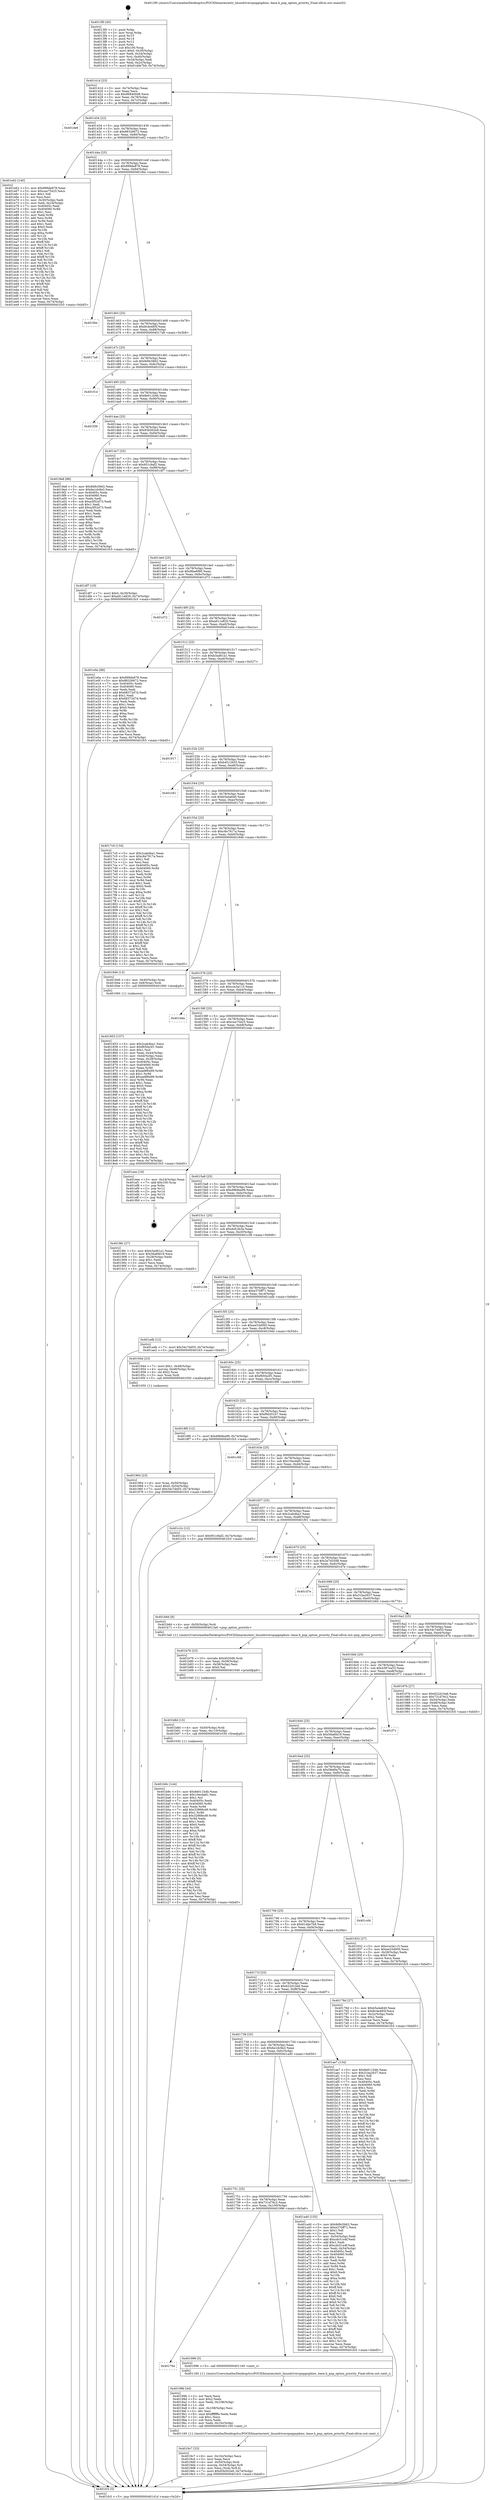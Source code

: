 digraph "0x4013f0" {
  label = "0x4013f0 (/mnt/c/Users/mathe/Desktop/tcc/POCII/binaries/extr_linuxdriverspnppnpbios..base.h_pnp_option_priority_Final-ollvm.out::main(0))"
  labelloc = "t"
  node[shape=record]

  Entry [label="",width=0.3,height=0.3,shape=circle,fillcolor=black,style=filled]
  "0x40141d" [label="{
     0x40141d [23]\l
     | [instrs]\l
     &nbsp;&nbsp;0x40141d \<+3\>: mov -0x74(%rbp),%eax\l
     &nbsp;&nbsp;0x401420 \<+2\>: mov %eax,%ecx\l
     &nbsp;&nbsp;0x401422 \<+6\>: sub $0x868400d9,%ecx\l
     &nbsp;&nbsp;0x401428 \<+3\>: mov %eax,-0x78(%rbp)\l
     &nbsp;&nbsp;0x40142b \<+3\>: mov %ecx,-0x7c(%rbp)\l
     &nbsp;&nbsp;0x40142e \<+6\>: je 0000000000401de6 \<main+0x9f6\>\l
  }"]
  "0x401de6" [label="{
     0x401de6\l
  }", style=dashed]
  "0x401434" [label="{
     0x401434 [22]\l
     | [instrs]\l
     &nbsp;&nbsp;0x401434 \<+5\>: jmp 0000000000401439 \<main+0x49\>\l
     &nbsp;&nbsp;0x401439 \<+3\>: mov -0x78(%rbp),%eax\l
     &nbsp;&nbsp;0x40143c \<+5\>: sub $0x88326672,%eax\l
     &nbsp;&nbsp;0x401441 \<+3\>: mov %eax,-0x80(%rbp)\l
     &nbsp;&nbsp;0x401444 \<+6\>: je 0000000000401e62 \<main+0xa72\>\l
  }"]
  Exit [label="",width=0.3,height=0.3,shape=circle,fillcolor=black,style=filled,peripheries=2]
  "0x401e62" [label="{
     0x401e62 [140]\l
     | [instrs]\l
     &nbsp;&nbsp;0x401e62 \<+5\>: mov $0x899de878,%eax\l
     &nbsp;&nbsp;0x401e67 \<+5\>: mov $0xcea75425,%ecx\l
     &nbsp;&nbsp;0x401e6c \<+2\>: mov $0x1,%dl\l
     &nbsp;&nbsp;0x401e6e \<+2\>: xor %esi,%esi\l
     &nbsp;&nbsp;0x401e70 \<+3\>: mov -0x30(%rbp),%edi\l
     &nbsp;&nbsp;0x401e73 \<+3\>: mov %edi,-0x24(%rbp)\l
     &nbsp;&nbsp;0x401e76 \<+7\>: mov 0x40405c,%edi\l
     &nbsp;&nbsp;0x401e7d \<+8\>: mov 0x404060,%r8d\l
     &nbsp;&nbsp;0x401e85 \<+3\>: sub $0x1,%esi\l
     &nbsp;&nbsp;0x401e88 \<+3\>: mov %edi,%r9d\l
     &nbsp;&nbsp;0x401e8b \<+3\>: add %esi,%r9d\l
     &nbsp;&nbsp;0x401e8e \<+4\>: imul %r9d,%edi\l
     &nbsp;&nbsp;0x401e92 \<+3\>: and $0x1,%edi\l
     &nbsp;&nbsp;0x401e95 \<+3\>: cmp $0x0,%edi\l
     &nbsp;&nbsp;0x401e98 \<+4\>: sete %r10b\l
     &nbsp;&nbsp;0x401e9c \<+4\>: cmp $0xa,%r8d\l
     &nbsp;&nbsp;0x401ea0 \<+4\>: setl %r11b\l
     &nbsp;&nbsp;0x401ea4 \<+3\>: mov %r10b,%bl\l
     &nbsp;&nbsp;0x401ea7 \<+3\>: xor $0xff,%bl\l
     &nbsp;&nbsp;0x401eaa \<+3\>: mov %r11b,%r14b\l
     &nbsp;&nbsp;0x401ead \<+4\>: xor $0xff,%r14b\l
     &nbsp;&nbsp;0x401eb1 \<+3\>: xor $0x1,%dl\l
     &nbsp;&nbsp;0x401eb4 \<+3\>: mov %bl,%r15b\l
     &nbsp;&nbsp;0x401eb7 \<+4\>: and $0xff,%r15b\l
     &nbsp;&nbsp;0x401ebb \<+3\>: and %dl,%r10b\l
     &nbsp;&nbsp;0x401ebe \<+3\>: mov %r14b,%r12b\l
     &nbsp;&nbsp;0x401ec1 \<+4\>: and $0xff,%r12b\l
     &nbsp;&nbsp;0x401ec5 \<+3\>: and %dl,%r11b\l
     &nbsp;&nbsp;0x401ec8 \<+3\>: or %r10b,%r15b\l
     &nbsp;&nbsp;0x401ecb \<+3\>: or %r11b,%r12b\l
     &nbsp;&nbsp;0x401ece \<+3\>: xor %r12b,%r15b\l
     &nbsp;&nbsp;0x401ed1 \<+3\>: or %r14b,%bl\l
     &nbsp;&nbsp;0x401ed4 \<+3\>: xor $0xff,%bl\l
     &nbsp;&nbsp;0x401ed7 \<+3\>: or $0x1,%dl\l
     &nbsp;&nbsp;0x401eda \<+2\>: and %dl,%bl\l
     &nbsp;&nbsp;0x401edc \<+3\>: or %bl,%r15b\l
     &nbsp;&nbsp;0x401edf \<+4\>: test $0x1,%r15b\l
     &nbsp;&nbsp;0x401ee3 \<+3\>: cmovne %ecx,%eax\l
     &nbsp;&nbsp;0x401ee6 \<+3\>: mov %eax,-0x74(%rbp)\l
     &nbsp;&nbsp;0x401ee9 \<+5\>: jmp 0000000000401fc5 \<main+0xbd5\>\l
  }"]
  "0x40144a" [label="{
     0x40144a [25]\l
     | [instrs]\l
     &nbsp;&nbsp;0x40144a \<+5\>: jmp 000000000040144f \<main+0x5f\>\l
     &nbsp;&nbsp;0x40144f \<+3\>: mov -0x78(%rbp),%eax\l
     &nbsp;&nbsp;0x401452 \<+5\>: sub $0x899de878,%eax\l
     &nbsp;&nbsp;0x401457 \<+6\>: mov %eax,-0x84(%rbp)\l
     &nbsp;&nbsp;0x40145d \<+6\>: je 0000000000401fbe \<main+0xbce\>\l
  }"]
  "0x401b9c" [label="{
     0x401b9c [144]\l
     | [instrs]\l
     &nbsp;&nbsp;0x401b9c \<+5\>: mov $0x8e011b4b,%eax\l
     &nbsp;&nbsp;0x401ba1 \<+5\>: mov $0x10ecda81,%esi\l
     &nbsp;&nbsp;0x401ba6 \<+2\>: mov $0x1,%cl\l
     &nbsp;&nbsp;0x401ba8 \<+7\>: mov 0x40405c,%edx\l
     &nbsp;&nbsp;0x401baf \<+8\>: mov 0x404060,%r8d\l
     &nbsp;&nbsp;0x401bb7 \<+3\>: mov %edx,%r9d\l
     &nbsp;&nbsp;0x401bba \<+7\>: add $0x32868cd9,%r9d\l
     &nbsp;&nbsp;0x401bc1 \<+4\>: sub $0x1,%r9d\l
     &nbsp;&nbsp;0x401bc5 \<+7\>: sub $0x32868cd9,%r9d\l
     &nbsp;&nbsp;0x401bcc \<+4\>: imul %r9d,%edx\l
     &nbsp;&nbsp;0x401bd0 \<+3\>: and $0x1,%edx\l
     &nbsp;&nbsp;0x401bd3 \<+3\>: cmp $0x0,%edx\l
     &nbsp;&nbsp;0x401bd6 \<+4\>: sete %r10b\l
     &nbsp;&nbsp;0x401bda \<+4\>: cmp $0xa,%r8d\l
     &nbsp;&nbsp;0x401bde \<+4\>: setl %r11b\l
     &nbsp;&nbsp;0x401be2 \<+3\>: mov %r10b,%bl\l
     &nbsp;&nbsp;0x401be5 \<+3\>: xor $0xff,%bl\l
     &nbsp;&nbsp;0x401be8 \<+3\>: mov %r11b,%r14b\l
     &nbsp;&nbsp;0x401beb \<+4\>: xor $0xff,%r14b\l
     &nbsp;&nbsp;0x401bef \<+3\>: xor $0x1,%cl\l
     &nbsp;&nbsp;0x401bf2 \<+3\>: mov %bl,%r15b\l
     &nbsp;&nbsp;0x401bf5 \<+4\>: and $0xff,%r15b\l
     &nbsp;&nbsp;0x401bf9 \<+3\>: and %cl,%r10b\l
     &nbsp;&nbsp;0x401bfc \<+3\>: mov %r14b,%r12b\l
     &nbsp;&nbsp;0x401bff \<+4\>: and $0xff,%r12b\l
     &nbsp;&nbsp;0x401c03 \<+3\>: and %cl,%r11b\l
     &nbsp;&nbsp;0x401c06 \<+3\>: or %r10b,%r15b\l
     &nbsp;&nbsp;0x401c09 \<+3\>: or %r11b,%r12b\l
     &nbsp;&nbsp;0x401c0c \<+3\>: xor %r12b,%r15b\l
     &nbsp;&nbsp;0x401c0f \<+3\>: or %r14b,%bl\l
     &nbsp;&nbsp;0x401c12 \<+3\>: xor $0xff,%bl\l
     &nbsp;&nbsp;0x401c15 \<+3\>: or $0x1,%cl\l
     &nbsp;&nbsp;0x401c18 \<+2\>: and %cl,%bl\l
     &nbsp;&nbsp;0x401c1a \<+3\>: or %bl,%r15b\l
     &nbsp;&nbsp;0x401c1d \<+4\>: test $0x1,%r15b\l
     &nbsp;&nbsp;0x401c21 \<+3\>: cmovne %esi,%eax\l
     &nbsp;&nbsp;0x401c24 \<+3\>: mov %eax,-0x74(%rbp)\l
     &nbsp;&nbsp;0x401c27 \<+5\>: jmp 0000000000401fc5 \<main+0xbd5\>\l
  }"]
  "0x401fbe" [label="{
     0x401fbe\l
  }", style=dashed]
  "0x401463" [label="{
     0x401463 [25]\l
     | [instrs]\l
     &nbsp;&nbsp;0x401463 \<+5\>: jmp 0000000000401468 \<main+0x78\>\l
     &nbsp;&nbsp;0x401468 \<+3\>: mov -0x78(%rbp),%eax\l
     &nbsp;&nbsp;0x40146b \<+5\>: sub $0x8c4e485f,%eax\l
     &nbsp;&nbsp;0x401470 \<+6\>: mov %eax,-0x88(%rbp)\l
     &nbsp;&nbsp;0x401476 \<+6\>: je 00000000004017a8 \<main+0x3b8\>\l
  }"]
  "0x401b8d" [label="{
     0x401b8d [15]\l
     | [instrs]\l
     &nbsp;&nbsp;0x401b8d \<+4\>: mov -0x50(%rbp),%rdi\l
     &nbsp;&nbsp;0x401b91 \<+6\>: mov %eax,-0x110(%rbp)\l
     &nbsp;&nbsp;0x401b97 \<+5\>: call 0000000000401030 \<free@plt\>\l
     | [calls]\l
     &nbsp;&nbsp;0x401030 \{1\} (unknown)\l
  }"]
  "0x4017a8" [label="{
     0x4017a8\l
  }", style=dashed]
  "0x40147c" [label="{
     0x40147c [25]\l
     | [instrs]\l
     &nbsp;&nbsp;0x40147c \<+5\>: jmp 0000000000401481 \<main+0x91\>\l
     &nbsp;&nbsp;0x401481 \<+3\>: mov -0x78(%rbp),%eax\l
     &nbsp;&nbsp;0x401484 \<+5\>: sub $0x8d9c5662,%eax\l
     &nbsp;&nbsp;0x401489 \<+6\>: mov %eax,-0x8c(%rbp)\l
     &nbsp;&nbsp;0x40148f \<+6\>: je 0000000000401f1d \<main+0xb2d\>\l
  }"]
  "0x401b76" [label="{
     0x401b76 [23]\l
     | [instrs]\l
     &nbsp;&nbsp;0x401b76 \<+10\>: movabs $0x4020d6,%rdi\l
     &nbsp;&nbsp;0x401b80 \<+3\>: mov %eax,-0x58(%rbp)\l
     &nbsp;&nbsp;0x401b83 \<+3\>: mov -0x58(%rbp),%esi\l
     &nbsp;&nbsp;0x401b86 \<+2\>: mov $0x0,%al\l
     &nbsp;&nbsp;0x401b88 \<+5\>: call 0000000000401040 \<printf@plt\>\l
     | [calls]\l
     &nbsp;&nbsp;0x401040 \{1\} (unknown)\l
  }"]
  "0x401f1d" [label="{
     0x401f1d\l
  }", style=dashed]
  "0x401495" [label="{
     0x401495 [25]\l
     | [instrs]\l
     &nbsp;&nbsp;0x401495 \<+5\>: jmp 000000000040149a \<main+0xaa\>\l
     &nbsp;&nbsp;0x40149a \<+3\>: mov -0x78(%rbp),%eax\l
     &nbsp;&nbsp;0x40149d \<+5\>: sub $0x8e011b4b,%eax\l
     &nbsp;&nbsp;0x4014a2 \<+6\>: mov %eax,-0x90(%rbp)\l
     &nbsp;&nbsp;0x4014a8 \<+6\>: je 0000000000401f36 \<main+0xb46\>\l
  }"]
  "0x4019c7" [label="{
     0x4019c7 [33]\l
     | [instrs]\l
     &nbsp;&nbsp;0x4019c7 \<+6\>: mov -0x10c(%rbp),%ecx\l
     &nbsp;&nbsp;0x4019cd \<+3\>: imul %eax,%ecx\l
     &nbsp;&nbsp;0x4019d0 \<+4\>: mov -0x50(%rbp),%rdi\l
     &nbsp;&nbsp;0x4019d4 \<+4\>: movslq -0x54(%rbp),%r8\l
     &nbsp;&nbsp;0x4019d8 \<+4\>: mov %ecx,(%rdi,%r8,4)\l
     &nbsp;&nbsp;0x4019dc \<+7\>: movl $0x93b502e9,-0x74(%rbp)\l
     &nbsp;&nbsp;0x4019e3 \<+5\>: jmp 0000000000401fc5 \<main+0xbd5\>\l
  }"]
  "0x401f36" [label="{
     0x401f36\l
  }", style=dashed]
  "0x4014ae" [label="{
     0x4014ae [25]\l
     | [instrs]\l
     &nbsp;&nbsp;0x4014ae \<+5\>: jmp 00000000004014b3 \<main+0xc3\>\l
     &nbsp;&nbsp;0x4014b3 \<+3\>: mov -0x78(%rbp),%eax\l
     &nbsp;&nbsp;0x4014b6 \<+5\>: sub $0x93b502e9,%eax\l
     &nbsp;&nbsp;0x4014bb \<+6\>: mov %eax,-0x94(%rbp)\l
     &nbsp;&nbsp;0x4014c1 \<+6\>: je 00000000004019e8 \<main+0x5f8\>\l
  }"]
  "0x40199b" [label="{
     0x40199b [44]\l
     | [instrs]\l
     &nbsp;&nbsp;0x40199b \<+2\>: xor %ecx,%ecx\l
     &nbsp;&nbsp;0x40199d \<+5\>: mov $0x2,%edx\l
     &nbsp;&nbsp;0x4019a2 \<+6\>: mov %edx,-0x108(%rbp)\l
     &nbsp;&nbsp;0x4019a8 \<+1\>: cltd\l
     &nbsp;&nbsp;0x4019a9 \<+6\>: mov -0x108(%rbp),%esi\l
     &nbsp;&nbsp;0x4019af \<+2\>: idiv %esi\l
     &nbsp;&nbsp;0x4019b1 \<+6\>: imul $0xfffffffe,%edx,%edx\l
     &nbsp;&nbsp;0x4019b7 \<+3\>: sub $0x1,%ecx\l
     &nbsp;&nbsp;0x4019ba \<+2\>: sub %ecx,%edx\l
     &nbsp;&nbsp;0x4019bc \<+6\>: mov %edx,-0x10c(%rbp)\l
     &nbsp;&nbsp;0x4019c2 \<+5\>: call 0000000000401160 \<next_i\>\l
     | [calls]\l
     &nbsp;&nbsp;0x401160 \{1\} (/mnt/c/Users/mathe/Desktop/tcc/POCII/binaries/extr_linuxdriverspnppnpbios..base.h_pnp_option_priority_Final-ollvm.out::next_i)\l
  }"]
  "0x4019e8" [label="{
     0x4019e8 [88]\l
     | [instrs]\l
     &nbsp;&nbsp;0x4019e8 \<+5\>: mov $0x8d9c5662,%eax\l
     &nbsp;&nbsp;0x4019ed \<+5\>: mov $0x6a1dc9a3,%ecx\l
     &nbsp;&nbsp;0x4019f2 \<+7\>: mov 0x40405c,%edx\l
     &nbsp;&nbsp;0x4019f9 \<+7\>: mov 0x404060,%esi\l
     &nbsp;&nbsp;0x401a00 \<+2\>: mov %edx,%edi\l
     &nbsp;&nbsp;0x401a02 \<+6\>: sub $0xa3f52d73,%edi\l
     &nbsp;&nbsp;0x401a08 \<+3\>: sub $0x1,%edi\l
     &nbsp;&nbsp;0x401a0b \<+6\>: add $0xa3f52d73,%edi\l
     &nbsp;&nbsp;0x401a11 \<+3\>: imul %edi,%edx\l
     &nbsp;&nbsp;0x401a14 \<+3\>: and $0x1,%edx\l
     &nbsp;&nbsp;0x401a17 \<+3\>: cmp $0x0,%edx\l
     &nbsp;&nbsp;0x401a1a \<+4\>: sete %r8b\l
     &nbsp;&nbsp;0x401a1e \<+3\>: cmp $0xa,%esi\l
     &nbsp;&nbsp;0x401a21 \<+4\>: setl %r9b\l
     &nbsp;&nbsp;0x401a25 \<+3\>: mov %r8b,%r10b\l
     &nbsp;&nbsp;0x401a28 \<+3\>: and %r9b,%r10b\l
     &nbsp;&nbsp;0x401a2b \<+3\>: xor %r9b,%r8b\l
     &nbsp;&nbsp;0x401a2e \<+3\>: or %r8b,%r10b\l
     &nbsp;&nbsp;0x401a31 \<+4\>: test $0x1,%r10b\l
     &nbsp;&nbsp;0x401a35 \<+3\>: cmovne %ecx,%eax\l
     &nbsp;&nbsp;0x401a38 \<+3\>: mov %eax,-0x74(%rbp)\l
     &nbsp;&nbsp;0x401a3b \<+5\>: jmp 0000000000401fc5 \<main+0xbd5\>\l
  }"]
  "0x4014c7" [label="{
     0x4014c7 [25]\l
     | [instrs]\l
     &nbsp;&nbsp;0x4014c7 \<+5\>: jmp 00000000004014cc \<main+0xdc\>\l
     &nbsp;&nbsp;0x4014cc \<+3\>: mov -0x78(%rbp),%eax\l
     &nbsp;&nbsp;0x4014cf \<+5\>: sub $0x951c9af2,%eax\l
     &nbsp;&nbsp;0x4014d4 \<+6\>: mov %eax,-0x98(%rbp)\l
     &nbsp;&nbsp;0x4014da \<+6\>: je 0000000000401df7 \<main+0xa07\>\l
  }"]
  "0x40176a" [label="{
     0x40176a\l
  }", style=dashed]
  "0x401df7" [label="{
     0x401df7 [19]\l
     | [instrs]\l
     &nbsp;&nbsp;0x401df7 \<+7\>: movl $0x0,-0x30(%rbp)\l
     &nbsp;&nbsp;0x401dfe \<+7\>: movl $0xa911e820,-0x74(%rbp)\l
     &nbsp;&nbsp;0x401e05 \<+5\>: jmp 0000000000401fc5 \<main+0xbd5\>\l
  }"]
  "0x4014e0" [label="{
     0x4014e0 [25]\l
     | [instrs]\l
     &nbsp;&nbsp;0x4014e0 \<+5\>: jmp 00000000004014e5 \<main+0xf5\>\l
     &nbsp;&nbsp;0x4014e5 \<+3\>: mov -0x78(%rbp),%eax\l
     &nbsp;&nbsp;0x4014e8 \<+5\>: sub $0x9fae6f90,%eax\l
     &nbsp;&nbsp;0x4014ed \<+6\>: mov %eax,-0x9c(%rbp)\l
     &nbsp;&nbsp;0x4014f3 \<+6\>: je 0000000000401d72 \<main+0x982\>\l
  }"]
  "0x401996" [label="{
     0x401996 [5]\l
     | [instrs]\l
     &nbsp;&nbsp;0x401996 \<+5\>: call 0000000000401160 \<next_i\>\l
     | [calls]\l
     &nbsp;&nbsp;0x401160 \{1\} (/mnt/c/Users/mathe/Desktop/tcc/POCII/binaries/extr_linuxdriverspnppnpbios..base.h_pnp_option_priority_Final-ollvm.out::next_i)\l
  }"]
  "0x401d72" [label="{
     0x401d72\l
  }", style=dashed]
  "0x4014f9" [label="{
     0x4014f9 [25]\l
     | [instrs]\l
     &nbsp;&nbsp;0x4014f9 \<+5\>: jmp 00000000004014fe \<main+0x10e\>\l
     &nbsp;&nbsp;0x4014fe \<+3\>: mov -0x78(%rbp),%eax\l
     &nbsp;&nbsp;0x401501 \<+5\>: sub $0xa911e820,%eax\l
     &nbsp;&nbsp;0x401506 \<+6\>: mov %eax,-0xa0(%rbp)\l
     &nbsp;&nbsp;0x40150c \<+6\>: je 0000000000401e0a \<main+0xa1a\>\l
  }"]
  "0x401751" [label="{
     0x401751 [25]\l
     | [instrs]\l
     &nbsp;&nbsp;0x401751 \<+5\>: jmp 0000000000401756 \<main+0x366\>\l
     &nbsp;&nbsp;0x401756 \<+3\>: mov -0x78(%rbp),%eax\l
     &nbsp;&nbsp;0x401759 \<+5\>: sub $0x731d76c2,%eax\l
     &nbsp;&nbsp;0x40175e \<+6\>: mov %eax,-0x100(%rbp)\l
     &nbsp;&nbsp;0x401764 \<+6\>: je 0000000000401996 \<main+0x5a6\>\l
  }"]
  "0x401e0a" [label="{
     0x401e0a [88]\l
     | [instrs]\l
     &nbsp;&nbsp;0x401e0a \<+5\>: mov $0x899de878,%eax\l
     &nbsp;&nbsp;0x401e0f \<+5\>: mov $0x88326672,%ecx\l
     &nbsp;&nbsp;0x401e14 \<+7\>: mov 0x40405c,%edx\l
     &nbsp;&nbsp;0x401e1b \<+7\>: mov 0x404060,%esi\l
     &nbsp;&nbsp;0x401e22 \<+2\>: mov %edx,%edi\l
     &nbsp;&nbsp;0x401e24 \<+6\>: add $0x68372d7d,%edi\l
     &nbsp;&nbsp;0x401e2a \<+3\>: sub $0x1,%edi\l
     &nbsp;&nbsp;0x401e2d \<+6\>: sub $0x68372d7d,%edi\l
     &nbsp;&nbsp;0x401e33 \<+3\>: imul %edi,%edx\l
     &nbsp;&nbsp;0x401e36 \<+3\>: and $0x1,%edx\l
     &nbsp;&nbsp;0x401e39 \<+3\>: cmp $0x0,%edx\l
     &nbsp;&nbsp;0x401e3c \<+4\>: sete %r8b\l
     &nbsp;&nbsp;0x401e40 \<+3\>: cmp $0xa,%esi\l
     &nbsp;&nbsp;0x401e43 \<+4\>: setl %r9b\l
     &nbsp;&nbsp;0x401e47 \<+3\>: mov %r8b,%r10b\l
     &nbsp;&nbsp;0x401e4a \<+3\>: and %r9b,%r10b\l
     &nbsp;&nbsp;0x401e4d \<+3\>: xor %r9b,%r8b\l
     &nbsp;&nbsp;0x401e50 \<+3\>: or %r8b,%r10b\l
     &nbsp;&nbsp;0x401e53 \<+4\>: test $0x1,%r10b\l
     &nbsp;&nbsp;0x401e57 \<+3\>: cmovne %ecx,%eax\l
     &nbsp;&nbsp;0x401e5a \<+3\>: mov %eax,-0x74(%rbp)\l
     &nbsp;&nbsp;0x401e5d \<+5\>: jmp 0000000000401fc5 \<main+0xbd5\>\l
  }"]
  "0x401512" [label="{
     0x401512 [25]\l
     | [instrs]\l
     &nbsp;&nbsp;0x401512 \<+5\>: jmp 0000000000401517 \<main+0x127\>\l
     &nbsp;&nbsp;0x401517 \<+3\>: mov -0x78(%rbp),%eax\l
     &nbsp;&nbsp;0x40151a \<+5\>: sub $0xb3ad61a1,%eax\l
     &nbsp;&nbsp;0x40151f \<+6\>: mov %eax,-0xa4(%rbp)\l
     &nbsp;&nbsp;0x401525 \<+6\>: je 0000000000401917 \<main+0x527\>\l
  }"]
  "0x401a40" [label="{
     0x401a40 [155]\l
     | [instrs]\l
     &nbsp;&nbsp;0x401a40 \<+5\>: mov $0x8d9c5662,%eax\l
     &nbsp;&nbsp;0x401a45 \<+5\>: mov $0xe370ff71,%ecx\l
     &nbsp;&nbsp;0x401a4a \<+2\>: mov $0x1,%dl\l
     &nbsp;&nbsp;0x401a4c \<+2\>: xor %esi,%esi\l
     &nbsp;&nbsp;0x401a4e \<+3\>: mov -0x54(%rbp),%edi\l
     &nbsp;&nbsp;0x401a51 \<+6\>: add $0xcdc51e4f,%edi\l
     &nbsp;&nbsp;0x401a57 \<+3\>: add $0x1,%edi\l
     &nbsp;&nbsp;0x401a5a \<+6\>: sub $0xcdc51e4f,%edi\l
     &nbsp;&nbsp;0x401a60 \<+3\>: mov %edi,-0x54(%rbp)\l
     &nbsp;&nbsp;0x401a63 \<+7\>: mov 0x40405c,%edi\l
     &nbsp;&nbsp;0x401a6a \<+8\>: mov 0x404060,%r8d\l
     &nbsp;&nbsp;0x401a72 \<+3\>: sub $0x1,%esi\l
     &nbsp;&nbsp;0x401a75 \<+3\>: mov %edi,%r9d\l
     &nbsp;&nbsp;0x401a78 \<+3\>: add %esi,%r9d\l
     &nbsp;&nbsp;0x401a7b \<+4\>: imul %r9d,%edi\l
     &nbsp;&nbsp;0x401a7f \<+3\>: and $0x1,%edi\l
     &nbsp;&nbsp;0x401a82 \<+3\>: cmp $0x0,%edi\l
     &nbsp;&nbsp;0x401a85 \<+4\>: sete %r10b\l
     &nbsp;&nbsp;0x401a89 \<+4\>: cmp $0xa,%r8d\l
     &nbsp;&nbsp;0x401a8d \<+4\>: setl %r11b\l
     &nbsp;&nbsp;0x401a91 \<+3\>: mov %r10b,%bl\l
     &nbsp;&nbsp;0x401a94 \<+3\>: xor $0xff,%bl\l
     &nbsp;&nbsp;0x401a97 \<+3\>: mov %r11b,%r14b\l
     &nbsp;&nbsp;0x401a9a \<+4\>: xor $0xff,%r14b\l
     &nbsp;&nbsp;0x401a9e \<+3\>: xor $0x0,%dl\l
     &nbsp;&nbsp;0x401aa1 \<+3\>: mov %bl,%r15b\l
     &nbsp;&nbsp;0x401aa4 \<+4\>: and $0x0,%r15b\l
     &nbsp;&nbsp;0x401aa8 \<+3\>: and %dl,%r10b\l
     &nbsp;&nbsp;0x401aab \<+3\>: mov %r14b,%r12b\l
     &nbsp;&nbsp;0x401aae \<+4\>: and $0x0,%r12b\l
     &nbsp;&nbsp;0x401ab2 \<+3\>: and %dl,%r11b\l
     &nbsp;&nbsp;0x401ab5 \<+3\>: or %r10b,%r15b\l
     &nbsp;&nbsp;0x401ab8 \<+3\>: or %r11b,%r12b\l
     &nbsp;&nbsp;0x401abb \<+3\>: xor %r12b,%r15b\l
     &nbsp;&nbsp;0x401abe \<+3\>: or %r14b,%bl\l
     &nbsp;&nbsp;0x401ac1 \<+3\>: xor $0xff,%bl\l
     &nbsp;&nbsp;0x401ac4 \<+3\>: or $0x0,%dl\l
     &nbsp;&nbsp;0x401ac7 \<+2\>: and %dl,%bl\l
     &nbsp;&nbsp;0x401ac9 \<+3\>: or %bl,%r15b\l
     &nbsp;&nbsp;0x401acc \<+4\>: test $0x1,%r15b\l
     &nbsp;&nbsp;0x401ad0 \<+3\>: cmovne %ecx,%eax\l
     &nbsp;&nbsp;0x401ad3 \<+3\>: mov %eax,-0x74(%rbp)\l
     &nbsp;&nbsp;0x401ad6 \<+5\>: jmp 0000000000401fc5 \<main+0xbd5\>\l
  }"]
  "0x401917" [label="{
     0x401917\l
  }", style=dashed]
  "0x40152b" [label="{
     0x40152b [25]\l
     | [instrs]\l
     &nbsp;&nbsp;0x40152b \<+5\>: jmp 0000000000401530 \<main+0x140\>\l
     &nbsp;&nbsp;0x401530 \<+3\>: mov -0x78(%rbp),%eax\l
     &nbsp;&nbsp;0x401533 \<+5\>: sub $0xb4512633,%eax\l
     &nbsp;&nbsp;0x401538 \<+6\>: mov %eax,-0xa8(%rbp)\l
     &nbsp;&nbsp;0x40153e \<+6\>: je 0000000000401c81 \<main+0x891\>\l
  }"]
  "0x401738" [label="{
     0x401738 [25]\l
     | [instrs]\l
     &nbsp;&nbsp;0x401738 \<+5\>: jmp 000000000040173d \<main+0x34d\>\l
     &nbsp;&nbsp;0x40173d \<+3\>: mov -0x78(%rbp),%eax\l
     &nbsp;&nbsp;0x401740 \<+5\>: sub $0x6a1dc9a3,%eax\l
     &nbsp;&nbsp;0x401745 \<+6\>: mov %eax,-0xfc(%rbp)\l
     &nbsp;&nbsp;0x40174b \<+6\>: je 0000000000401a40 \<main+0x650\>\l
  }"]
  "0x401c81" [label="{
     0x401c81\l
  }", style=dashed]
  "0x401544" [label="{
     0x401544 [25]\l
     | [instrs]\l
     &nbsp;&nbsp;0x401544 \<+5\>: jmp 0000000000401549 \<main+0x159\>\l
     &nbsp;&nbsp;0x401549 \<+3\>: mov -0x78(%rbp),%eax\l
     &nbsp;&nbsp;0x40154c \<+5\>: sub $0xb5a4a640,%eax\l
     &nbsp;&nbsp;0x401551 \<+6\>: mov %eax,-0xac(%rbp)\l
     &nbsp;&nbsp;0x401557 \<+6\>: je 00000000004017c0 \<main+0x3d0\>\l
  }"]
  "0x401ae7" [label="{
     0x401ae7 [134]\l
     | [instrs]\l
     &nbsp;&nbsp;0x401ae7 \<+5\>: mov $0x8e011b4b,%eax\l
     &nbsp;&nbsp;0x401aec \<+5\>: mov $0x31ba2637,%ecx\l
     &nbsp;&nbsp;0x401af1 \<+2\>: mov $0x1,%dl\l
     &nbsp;&nbsp;0x401af3 \<+2\>: xor %esi,%esi\l
     &nbsp;&nbsp;0x401af5 \<+7\>: mov 0x40405c,%edi\l
     &nbsp;&nbsp;0x401afc \<+8\>: mov 0x404060,%r8d\l
     &nbsp;&nbsp;0x401b04 \<+3\>: sub $0x1,%esi\l
     &nbsp;&nbsp;0x401b07 \<+3\>: mov %edi,%r9d\l
     &nbsp;&nbsp;0x401b0a \<+3\>: add %esi,%r9d\l
     &nbsp;&nbsp;0x401b0d \<+4\>: imul %r9d,%edi\l
     &nbsp;&nbsp;0x401b11 \<+3\>: and $0x1,%edi\l
     &nbsp;&nbsp;0x401b14 \<+3\>: cmp $0x0,%edi\l
     &nbsp;&nbsp;0x401b17 \<+4\>: sete %r10b\l
     &nbsp;&nbsp;0x401b1b \<+4\>: cmp $0xa,%r8d\l
     &nbsp;&nbsp;0x401b1f \<+4\>: setl %r11b\l
     &nbsp;&nbsp;0x401b23 \<+3\>: mov %r10b,%bl\l
     &nbsp;&nbsp;0x401b26 \<+3\>: xor $0xff,%bl\l
     &nbsp;&nbsp;0x401b29 \<+3\>: mov %r11b,%r14b\l
     &nbsp;&nbsp;0x401b2c \<+4\>: xor $0xff,%r14b\l
     &nbsp;&nbsp;0x401b30 \<+3\>: xor $0x0,%dl\l
     &nbsp;&nbsp;0x401b33 \<+3\>: mov %bl,%r15b\l
     &nbsp;&nbsp;0x401b36 \<+4\>: and $0x0,%r15b\l
     &nbsp;&nbsp;0x401b3a \<+3\>: and %dl,%r10b\l
     &nbsp;&nbsp;0x401b3d \<+3\>: mov %r14b,%r12b\l
     &nbsp;&nbsp;0x401b40 \<+4\>: and $0x0,%r12b\l
     &nbsp;&nbsp;0x401b44 \<+3\>: and %dl,%r11b\l
     &nbsp;&nbsp;0x401b47 \<+3\>: or %r10b,%r15b\l
     &nbsp;&nbsp;0x401b4a \<+3\>: or %r11b,%r12b\l
     &nbsp;&nbsp;0x401b4d \<+3\>: xor %r12b,%r15b\l
     &nbsp;&nbsp;0x401b50 \<+3\>: or %r14b,%bl\l
     &nbsp;&nbsp;0x401b53 \<+3\>: xor $0xff,%bl\l
     &nbsp;&nbsp;0x401b56 \<+3\>: or $0x0,%dl\l
     &nbsp;&nbsp;0x401b59 \<+2\>: and %dl,%bl\l
     &nbsp;&nbsp;0x401b5b \<+3\>: or %bl,%r15b\l
     &nbsp;&nbsp;0x401b5e \<+4\>: test $0x1,%r15b\l
     &nbsp;&nbsp;0x401b62 \<+3\>: cmovne %ecx,%eax\l
     &nbsp;&nbsp;0x401b65 \<+3\>: mov %eax,-0x74(%rbp)\l
     &nbsp;&nbsp;0x401b68 \<+5\>: jmp 0000000000401fc5 \<main+0xbd5\>\l
  }"]
  "0x4017c0" [label="{
     0x4017c0 [134]\l
     | [instrs]\l
     &nbsp;&nbsp;0x4017c0 \<+5\>: mov $0x2cab4ba1,%eax\l
     &nbsp;&nbsp;0x4017c5 \<+5\>: mov $0xc8a7917a,%ecx\l
     &nbsp;&nbsp;0x4017ca \<+2\>: mov $0x1,%dl\l
     &nbsp;&nbsp;0x4017cc \<+2\>: xor %esi,%esi\l
     &nbsp;&nbsp;0x4017ce \<+7\>: mov 0x40405c,%edi\l
     &nbsp;&nbsp;0x4017d5 \<+8\>: mov 0x404060,%r8d\l
     &nbsp;&nbsp;0x4017dd \<+3\>: sub $0x1,%esi\l
     &nbsp;&nbsp;0x4017e0 \<+3\>: mov %edi,%r9d\l
     &nbsp;&nbsp;0x4017e3 \<+3\>: add %esi,%r9d\l
     &nbsp;&nbsp;0x4017e6 \<+4\>: imul %r9d,%edi\l
     &nbsp;&nbsp;0x4017ea \<+3\>: and $0x1,%edi\l
     &nbsp;&nbsp;0x4017ed \<+3\>: cmp $0x0,%edi\l
     &nbsp;&nbsp;0x4017f0 \<+4\>: sete %r10b\l
     &nbsp;&nbsp;0x4017f4 \<+4\>: cmp $0xa,%r8d\l
     &nbsp;&nbsp;0x4017f8 \<+4\>: setl %r11b\l
     &nbsp;&nbsp;0x4017fc \<+3\>: mov %r10b,%bl\l
     &nbsp;&nbsp;0x4017ff \<+3\>: xor $0xff,%bl\l
     &nbsp;&nbsp;0x401802 \<+3\>: mov %r11b,%r14b\l
     &nbsp;&nbsp;0x401805 \<+4\>: xor $0xff,%r14b\l
     &nbsp;&nbsp;0x401809 \<+3\>: xor $0x1,%dl\l
     &nbsp;&nbsp;0x40180c \<+3\>: mov %bl,%r15b\l
     &nbsp;&nbsp;0x40180f \<+4\>: and $0xff,%r15b\l
     &nbsp;&nbsp;0x401813 \<+3\>: and %dl,%r10b\l
     &nbsp;&nbsp;0x401816 \<+3\>: mov %r14b,%r12b\l
     &nbsp;&nbsp;0x401819 \<+4\>: and $0xff,%r12b\l
     &nbsp;&nbsp;0x40181d \<+3\>: and %dl,%r11b\l
     &nbsp;&nbsp;0x401820 \<+3\>: or %r10b,%r15b\l
     &nbsp;&nbsp;0x401823 \<+3\>: or %r11b,%r12b\l
     &nbsp;&nbsp;0x401826 \<+3\>: xor %r12b,%r15b\l
     &nbsp;&nbsp;0x401829 \<+3\>: or %r14b,%bl\l
     &nbsp;&nbsp;0x40182c \<+3\>: xor $0xff,%bl\l
     &nbsp;&nbsp;0x40182f \<+3\>: or $0x1,%dl\l
     &nbsp;&nbsp;0x401832 \<+2\>: and %dl,%bl\l
     &nbsp;&nbsp;0x401834 \<+3\>: or %bl,%r15b\l
     &nbsp;&nbsp;0x401837 \<+4\>: test $0x1,%r15b\l
     &nbsp;&nbsp;0x40183b \<+3\>: cmovne %ecx,%eax\l
     &nbsp;&nbsp;0x40183e \<+3\>: mov %eax,-0x74(%rbp)\l
     &nbsp;&nbsp;0x401841 \<+5\>: jmp 0000000000401fc5 \<main+0xbd5\>\l
  }"]
  "0x40155d" [label="{
     0x40155d [25]\l
     | [instrs]\l
     &nbsp;&nbsp;0x40155d \<+5\>: jmp 0000000000401562 \<main+0x172\>\l
     &nbsp;&nbsp;0x401562 \<+3\>: mov -0x78(%rbp),%eax\l
     &nbsp;&nbsp;0x401565 \<+5\>: sub $0xc8a7917a,%eax\l
     &nbsp;&nbsp;0x40156a \<+6\>: mov %eax,-0xb0(%rbp)\l
     &nbsp;&nbsp;0x401570 \<+6\>: je 0000000000401846 \<main+0x456\>\l
  }"]
  "0x401964" [label="{
     0x401964 [23]\l
     | [instrs]\l
     &nbsp;&nbsp;0x401964 \<+4\>: mov %rax,-0x50(%rbp)\l
     &nbsp;&nbsp;0x401968 \<+7\>: movl $0x0,-0x54(%rbp)\l
     &nbsp;&nbsp;0x40196f \<+7\>: movl $0x34c7dd55,-0x74(%rbp)\l
     &nbsp;&nbsp;0x401976 \<+5\>: jmp 0000000000401fc5 \<main+0xbd5\>\l
  }"]
  "0x401846" [label="{
     0x401846 [13]\l
     | [instrs]\l
     &nbsp;&nbsp;0x401846 \<+4\>: mov -0x40(%rbp),%rax\l
     &nbsp;&nbsp;0x40184a \<+4\>: mov 0x8(%rax),%rdi\l
     &nbsp;&nbsp;0x40184e \<+5\>: call 0000000000401060 \<atoi@plt\>\l
     | [calls]\l
     &nbsp;&nbsp;0x401060 \{1\} (unknown)\l
  }"]
  "0x401576" [label="{
     0x401576 [25]\l
     | [instrs]\l
     &nbsp;&nbsp;0x401576 \<+5\>: jmp 000000000040157b \<main+0x18b\>\l
     &nbsp;&nbsp;0x40157b \<+3\>: mov -0x78(%rbp),%eax\l
     &nbsp;&nbsp;0x40157e \<+5\>: sub $0xcce3a115,%eax\l
     &nbsp;&nbsp;0x401583 \<+6\>: mov %eax,-0xb4(%rbp)\l
     &nbsp;&nbsp;0x401589 \<+6\>: je 0000000000401dda \<main+0x9ea\>\l
  }"]
  "0x401853" [label="{
     0x401853 [157]\l
     | [instrs]\l
     &nbsp;&nbsp;0x401853 \<+5\>: mov $0x2cab4ba1,%ecx\l
     &nbsp;&nbsp;0x401858 \<+5\>: mov $0xf650a3f1,%edx\l
     &nbsp;&nbsp;0x40185d \<+3\>: mov $0x1,%sil\l
     &nbsp;&nbsp;0x401860 \<+3\>: mov %eax,-0x44(%rbp)\l
     &nbsp;&nbsp;0x401863 \<+3\>: mov -0x44(%rbp),%eax\l
     &nbsp;&nbsp;0x401866 \<+3\>: mov %eax,-0x28(%rbp)\l
     &nbsp;&nbsp;0x401869 \<+7\>: mov 0x40405c,%eax\l
     &nbsp;&nbsp;0x401870 \<+8\>: mov 0x404060,%r8d\l
     &nbsp;&nbsp;0x401878 \<+3\>: mov %eax,%r9d\l
     &nbsp;&nbsp;0x40187b \<+7\>: sub $0xae8f8499,%r9d\l
     &nbsp;&nbsp;0x401882 \<+4\>: sub $0x1,%r9d\l
     &nbsp;&nbsp;0x401886 \<+7\>: add $0xae8f8499,%r9d\l
     &nbsp;&nbsp;0x40188d \<+4\>: imul %r9d,%eax\l
     &nbsp;&nbsp;0x401891 \<+3\>: and $0x1,%eax\l
     &nbsp;&nbsp;0x401894 \<+3\>: cmp $0x0,%eax\l
     &nbsp;&nbsp;0x401897 \<+4\>: sete %r10b\l
     &nbsp;&nbsp;0x40189b \<+4\>: cmp $0xa,%r8d\l
     &nbsp;&nbsp;0x40189f \<+4\>: setl %r11b\l
     &nbsp;&nbsp;0x4018a3 \<+3\>: mov %r10b,%bl\l
     &nbsp;&nbsp;0x4018a6 \<+3\>: xor $0xff,%bl\l
     &nbsp;&nbsp;0x4018a9 \<+3\>: mov %r11b,%r14b\l
     &nbsp;&nbsp;0x4018ac \<+4\>: xor $0xff,%r14b\l
     &nbsp;&nbsp;0x4018b0 \<+4\>: xor $0x0,%sil\l
     &nbsp;&nbsp;0x4018b4 \<+3\>: mov %bl,%r15b\l
     &nbsp;&nbsp;0x4018b7 \<+4\>: and $0x0,%r15b\l
     &nbsp;&nbsp;0x4018bb \<+3\>: and %sil,%r10b\l
     &nbsp;&nbsp;0x4018be \<+3\>: mov %r14b,%r12b\l
     &nbsp;&nbsp;0x4018c1 \<+4\>: and $0x0,%r12b\l
     &nbsp;&nbsp;0x4018c5 \<+3\>: and %sil,%r11b\l
     &nbsp;&nbsp;0x4018c8 \<+3\>: or %r10b,%r15b\l
     &nbsp;&nbsp;0x4018cb \<+3\>: or %r11b,%r12b\l
     &nbsp;&nbsp;0x4018ce \<+3\>: xor %r12b,%r15b\l
     &nbsp;&nbsp;0x4018d1 \<+3\>: or %r14b,%bl\l
     &nbsp;&nbsp;0x4018d4 \<+3\>: xor $0xff,%bl\l
     &nbsp;&nbsp;0x4018d7 \<+4\>: or $0x0,%sil\l
     &nbsp;&nbsp;0x4018db \<+3\>: and %sil,%bl\l
     &nbsp;&nbsp;0x4018de \<+3\>: or %bl,%r15b\l
     &nbsp;&nbsp;0x4018e1 \<+4\>: test $0x1,%r15b\l
     &nbsp;&nbsp;0x4018e5 \<+3\>: cmovne %edx,%ecx\l
     &nbsp;&nbsp;0x4018e8 \<+3\>: mov %ecx,-0x74(%rbp)\l
     &nbsp;&nbsp;0x4018eb \<+5\>: jmp 0000000000401fc5 \<main+0xbd5\>\l
  }"]
  "0x401dda" [label="{
     0x401dda\l
  }", style=dashed]
  "0x40158f" [label="{
     0x40158f [25]\l
     | [instrs]\l
     &nbsp;&nbsp;0x40158f \<+5\>: jmp 0000000000401594 \<main+0x1a4\>\l
     &nbsp;&nbsp;0x401594 \<+3\>: mov -0x78(%rbp),%eax\l
     &nbsp;&nbsp;0x401597 \<+5\>: sub $0xcea75425,%eax\l
     &nbsp;&nbsp;0x40159c \<+6\>: mov %eax,-0xb8(%rbp)\l
     &nbsp;&nbsp;0x4015a2 \<+6\>: je 0000000000401eee \<main+0xafe\>\l
  }"]
  "0x4013f0" [label="{
     0x4013f0 [45]\l
     | [instrs]\l
     &nbsp;&nbsp;0x4013f0 \<+1\>: push %rbp\l
     &nbsp;&nbsp;0x4013f1 \<+3\>: mov %rsp,%rbp\l
     &nbsp;&nbsp;0x4013f4 \<+2\>: push %r15\l
     &nbsp;&nbsp;0x4013f6 \<+2\>: push %r14\l
     &nbsp;&nbsp;0x4013f8 \<+2\>: push %r12\l
     &nbsp;&nbsp;0x4013fa \<+1\>: push %rbx\l
     &nbsp;&nbsp;0x4013fb \<+7\>: sub $0x100,%rsp\l
     &nbsp;&nbsp;0x401402 \<+7\>: movl $0x0,-0x30(%rbp)\l
     &nbsp;&nbsp;0x401409 \<+3\>: mov %edi,-0x34(%rbp)\l
     &nbsp;&nbsp;0x40140c \<+4\>: mov %rsi,-0x40(%rbp)\l
     &nbsp;&nbsp;0x401410 \<+3\>: mov -0x34(%rbp),%edi\l
     &nbsp;&nbsp;0x401413 \<+3\>: mov %edi,-0x2c(%rbp)\l
     &nbsp;&nbsp;0x401416 \<+7\>: movl $0x61dde7b9,-0x74(%rbp)\l
  }"]
  "0x401eee" [label="{
     0x401eee [19]\l
     | [instrs]\l
     &nbsp;&nbsp;0x401eee \<+3\>: mov -0x24(%rbp),%eax\l
     &nbsp;&nbsp;0x401ef1 \<+7\>: add $0x100,%rsp\l
     &nbsp;&nbsp;0x401ef8 \<+1\>: pop %rbx\l
     &nbsp;&nbsp;0x401ef9 \<+2\>: pop %r12\l
     &nbsp;&nbsp;0x401efb \<+2\>: pop %r14\l
     &nbsp;&nbsp;0x401efd \<+2\>: pop %r15\l
     &nbsp;&nbsp;0x401eff \<+1\>: pop %rbp\l
     &nbsp;&nbsp;0x401f00 \<+1\>: ret\l
  }"]
  "0x4015a8" [label="{
     0x4015a8 [25]\l
     | [instrs]\l
     &nbsp;&nbsp;0x4015a8 \<+5\>: jmp 00000000004015ad \<main+0x1bd\>\l
     &nbsp;&nbsp;0x4015ad \<+3\>: mov -0x78(%rbp),%eax\l
     &nbsp;&nbsp;0x4015b0 \<+5\>: sub $0xd9b9ea99,%eax\l
     &nbsp;&nbsp;0x4015b5 \<+6\>: mov %eax,-0xbc(%rbp)\l
     &nbsp;&nbsp;0x4015bb \<+6\>: je 00000000004018fc \<main+0x50c\>\l
  }"]
  "0x401fc5" [label="{
     0x401fc5 [5]\l
     | [instrs]\l
     &nbsp;&nbsp;0x401fc5 \<+5\>: jmp 000000000040141d \<main+0x2d\>\l
  }"]
  "0x4018fc" [label="{
     0x4018fc [27]\l
     | [instrs]\l
     &nbsp;&nbsp;0x4018fc \<+5\>: mov $0xb3ad61a1,%eax\l
     &nbsp;&nbsp;0x401901 \<+5\>: mov $0x56a6fd19,%ecx\l
     &nbsp;&nbsp;0x401906 \<+3\>: mov -0x28(%rbp),%edx\l
     &nbsp;&nbsp;0x401909 \<+3\>: cmp $0x1,%edx\l
     &nbsp;&nbsp;0x40190c \<+3\>: cmovl %ecx,%eax\l
     &nbsp;&nbsp;0x40190f \<+3\>: mov %eax,-0x74(%rbp)\l
     &nbsp;&nbsp;0x401912 \<+5\>: jmp 0000000000401fc5 \<main+0xbd5\>\l
  }"]
  "0x4015c1" [label="{
     0x4015c1 [25]\l
     | [instrs]\l
     &nbsp;&nbsp;0x4015c1 \<+5\>: jmp 00000000004015c6 \<main+0x1d6\>\l
     &nbsp;&nbsp;0x4015c6 \<+3\>: mov -0x78(%rbp),%eax\l
     &nbsp;&nbsp;0x4015c9 \<+5\>: sub $0xdcfc2b3a,%eax\l
     &nbsp;&nbsp;0x4015ce \<+6\>: mov %eax,-0xc0(%rbp)\l
     &nbsp;&nbsp;0x4015d4 \<+6\>: je 0000000000401c38 \<main+0x848\>\l
  }"]
  "0x40171f" [label="{
     0x40171f [25]\l
     | [instrs]\l
     &nbsp;&nbsp;0x40171f \<+5\>: jmp 0000000000401724 \<main+0x334\>\l
     &nbsp;&nbsp;0x401724 \<+3\>: mov -0x78(%rbp),%eax\l
     &nbsp;&nbsp;0x401727 \<+5\>: sub $0x622d10a6,%eax\l
     &nbsp;&nbsp;0x40172c \<+6\>: mov %eax,-0xf8(%rbp)\l
     &nbsp;&nbsp;0x401732 \<+6\>: je 0000000000401ae7 \<main+0x6f7\>\l
  }"]
  "0x401c38" [label="{
     0x401c38\l
  }", style=dashed]
  "0x4015da" [label="{
     0x4015da [25]\l
     | [instrs]\l
     &nbsp;&nbsp;0x4015da \<+5\>: jmp 00000000004015df \<main+0x1ef\>\l
     &nbsp;&nbsp;0x4015df \<+3\>: mov -0x78(%rbp),%eax\l
     &nbsp;&nbsp;0x4015e2 \<+5\>: sub $0xe370ff71,%eax\l
     &nbsp;&nbsp;0x4015e7 \<+6\>: mov %eax,-0xc4(%rbp)\l
     &nbsp;&nbsp;0x4015ed \<+6\>: je 0000000000401adb \<main+0x6eb\>\l
  }"]
  "0x40178d" [label="{
     0x40178d [27]\l
     | [instrs]\l
     &nbsp;&nbsp;0x40178d \<+5\>: mov $0xb5a4a640,%eax\l
     &nbsp;&nbsp;0x401792 \<+5\>: mov $0x8c4e485f,%ecx\l
     &nbsp;&nbsp;0x401797 \<+3\>: mov -0x2c(%rbp),%edx\l
     &nbsp;&nbsp;0x40179a \<+3\>: cmp $0x2,%edx\l
     &nbsp;&nbsp;0x40179d \<+3\>: cmovne %ecx,%eax\l
     &nbsp;&nbsp;0x4017a0 \<+3\>: mov %eax,-0x74(%rbp)\l
     &nbsp;&nbsp;0x4017a3 \<+5\>: jmp 0000000000401fc5 \<main+0xbd5\>\l
  }"]
  "0x401adb" [label="{
     0x401adb [12]\l
     | [instrs]\l
     &nbsp;&nbsp;0x401adb \<+7\>: movl $0x34c7dd55,-0x74(%rbp)\l
     &nbsp;&nbsp;0x401ae2 \<+5\>: jmp 0000000000401fc5 \<main+0xbd5\>\l
  }"]
  "0x4015f3" [label="{
     0x4015f3 [25]\l
     | [instrs]\l
     &nbsp;&nbsp;0x4015f3 \<+5\>: jmp 00000000004015f8 \<main+0x208\>\l
     &nbsp;&nbsp;0x4015f8 \<+3\>: mov -0x78(%rbp),%eax\l
     &nbsp;&nbsp;0x4015fb \<+5\>: sub $0xee33d000,%eax\l
     &nbsp;&nbsp;0x401600 \<+6\>: mov %eax,-0xc8(%rbp)\l
     &nbsp;&nbsp;0x401606 \<+6\>: je 000000000040194d \<main+0x55d\>\l
  }"]
  "0x401706" [label="{
     0x401706 [25]\l
     | [instrs]\l
     &nbsp;&nbsp;0x401706 \<+5\>: jmp 000000000040170b \<main+0x31b\>\l
     &nbsp;&nbsp;0x40170b \<+3\>: mov -0x78(%rbp),%eax\l
     &nbsp;&nbsp;0x40170e \<+5\>: sub $0x61dde7b9,%eax\l
     &nbsp;&nbsp;0x401713 \<+6\>: mov %eax,-0xf4(%rbp)\l
     &nbsp;&nbsp;0x401719 \<+6\>: je 000000000040178d \<main+0x39d\>\l
  }"]
  "0x40194d" [label="{
     0x40194d [23]\l
     | [instrs]\l
     &nbsp;&nbsp;0x40194d \<+7\>: movl $0x1,-0x48(%rbp)\l
     &nbsp;&nbsp;0x401954 \<+4\>: movslq -0x48(%rbp),%rax\l
     &nbsp;&nbsp;0x401958 \<+4\>: shl $0x2,%rax\l
     &nbsp;&nbsp;0x40195c \<+3\>: mov %rax,%rdi\l
     &nbsp;&nbsp;0x40195f \<+5\>: call 0000000000401050 \<malloc@plt\>\l
     | [calls]\l
     &nbsp;&nbsp;0x401050 \{1\} (unknown)\l
  }"]
  "0x40160c" [label="{
     0x40160c [25]\l
     | [instrs]\l
     &nbsp;&nbsp;0x40160c \<+5\>: jmp 0000000000401611 \<main+0x221\>\l
     &nbsp;&nbsp;0x401611 \<+3\>: mov -0x78(%rbp),%eax\l
     &nbsp;&nbsp;0x401614 \<+5\>: sub $0xf650a3f1,%eax\l
     &nbsp;&nbsp;0x401619 \<+6\>: mov %eax,-0xcc(%rbp)\l
     &nbsp;&nbsp;0x40161f \<+6\>: je 00000000004018f0 \<main+0x500\>\l
  }"]
  "0x401cd4" [label="{
     0x401cd4\l
  }", style=dashed]
  "0x4018f0" [label="{
     0x4018f0 [12]\l
     | [instrs]\l
     &nbsp;&nbsp;0x4018f0 \<+7\>: movl $0xd9b9ea99,-0x74(%rbp)\l
     &nbsp;&nbsp;0x4018f7 \<+5\>: jmp 0000000000401fc5 \<main+0xbd5\>\l
  }"]
  "0x401625" [label="{
     0x401625 [25]\l
     | [instrs]\l
     &nbsp;&nbsp;0x401625 \<+5\>: jmp 000000000040162a \<main+0x23a\>\l
     &nbsp;&nbsp;0x40162a \<+3\>: mov -0x78(%rbp),%eax\l
     &nbsp;&nbsp;0x40162d \<+5\>: sub $0xf9d201b7,%eax\l
     &nbsp;&nbsp;0x401632 \<+6\>: mov %eax,-0xd0(%rbp)\l
     &nbsp;&nbsp;0x401638 \<+6\>: je 0000000000401c66 \<main+0x876\>\l
  }"]
  "0x4016ed" [label="{
     0x4016ed [25]\l
     | [instrs]\l
     &nbsp;&nbsp;0x4016ed \<+5\>: jmp 00000000004016f2 \<main+0x302\>\l
     &nbsp;&nbsp;0x4016f2 \<+3\>: mov -0x78(%rbp),%eax\l
     &nbsp;&nbsp;0x4016f5 \<+5\>: sub $0x58ef0a7b,%eax\l
     &nbsp;&nbsp;0x4016fa \<+6\>: mov %eax,-0xf0(%rbp)\l
     &nbsp;&nbsp;0x401700 \<+6\>: je 0000000000401cd4 \<main+0x8e4\>\l
  }"]
  "0x401c66" [label="{
     0x401c66\l
  }", style=dashed]
  "0x40163e" [label="{
     0x40163e [25]\l
     | [instrs]\l
     &nbsp;&nbsp;0x40163e \<+5\>: jmp 0000000000401643 \<main+0x253\>\l
     &nbsp;&nbsp;0x401643 \<+3\>: mov -0x78(%rbp),%eax\l
     &nbsp;&nbsp;0x401646 \<+5\>: sub $0x10ecda81,%eax\l
     &nbsp;&nbsp;0x40164b \<+6\>: mov %eax,-0xd4(%rbp)\l
     &nbsp;&nbsp;0x401651 \<+6\>: je 0000000000401c2c \<main+0x83c\>\l
  }"]
  "0x401932" [label="{
     0x401932 [27]\l
     | [instrs]\l
     &nbsp;&nbsp;0x401932 \<+5\>: mov $0xcce3a115,%eax\l
     &nbsp;&nbsp;0x401937 \<+5\>: mov $0xee33d000,%ecx\l
     &nbsp;&nbsp;0x40193c \<+3\>: mov -0x28(%rbp),%edx\l
     &nbsp;&nbsp;0x40193f \<+3\>: cmp $0x0,%edx\l
     &nbsp;&nbsp;0x401942 \<+3\>: cmove %ecx,%eax\l
     &nbsp;&nbsp;0x401945 \<+3\>: mov %eax,-0x74(%rbp)\l
     &nbsp;&nbsp;0x401948 \<+5\>: jmp 0000000000401fc5 \<main+0xbd5\>\l
  }"]
  "0x401c2c" [label="{
     0x401c2c [12]\l
     | [instrs]\l
     &nbsp;&nbsp;0x401c2c \<+7\>: movl $0x951c9af2,-0x74(%rbp)\l
     &nbsp;&nbsp;0x401c33 \<+5\>: jmp 0000000000401fc5 \<main+0xbd5\>\l
  }"]
  "0x401657" [label="{
     0x401657 [25]\l
     | [instrs]\l
     &nbsp;&nbsp;0x401657 \<+5\>: jmp 000000000040165c \<main+0x26c\>\l
     &nbsp;&nbsp;0x40165c \<+3\>: mov -0x78(%rbp),%eax\l
     &nbsp;&nbsp;0x40165f \<+5\>: sub $0x2cab4ba1,%eax\l
     &nbsp;&nbsp;0x401664 \<+6\>: mov %eax,-0xd8(%rbp)\l
     &nbsp;&nbsp;0x40166a \<+6\>: je 0000000000401f01 \<main+0xb11\>\l
  }"]
  "0x4016d4" [label="{
     0x4016d4 [25]\l
     | [instrs]\l
     &nbsp;&nbsp;0x4016d4 \<+5\>: jmp 00000000004016d9 \<main+0x2e9\>\l
     &nbsp;&nbsp;0x4016d9 \<+3\>: mov -0x78(%rbp),%eax\l
     &nbsp;&nbsp;0x4016dc \<+5\>: sub $0x56a6fd19,%eax\l
     &nbsp;&nbsp;0x4016e1 \<+6\>: mov %eax,-0xec(%rbp)\l
     &nbsp;&nbsp;0x4016e7 \<+6\>: je 0000000000401932 \<main+0x542\>\l
  }"]
  "0x401f01" [label="{
     0x401f01\l
  }", style=dashed]
  "0x401670" [label="{
     0x401670 [25]\l
     | [instrs]\l
     &nbsp;&nbsp;0x401670 \<+5\>: jmp 0000000000401675 \<main+0x285\>\l
     &nbsp;&nbsp;0x401675 \<+3\>: mov -0x78(%rbp),%eax\l
     &nbsp;&nbsp;0x401678 \<+5\>: sub $0x2e7d33d8,%eax\l
     &nbsp;&nbsp;0x40167d \<+6\>: mov %eax,-0xdc(%rbp)\l
     &nbsp;&nbsp;0x401683 \<+6\>: je 0000000000401d7e \<main+0x98e\>\l
  }"]
  "0x401f71" [label="{
     0x401f71\l
  }", style=dashed]
  "0x401d7e" [label="{
     0x401d7e\l
  }", style=dashed]
  "0x401689" [label="{
     0x401689 [25]\l
     | [instrs]\l
     &nbsp;&nbsp;0x401689 \<+5\>: jmp 000000000040168e \<main+0x29e\>\l
     &nbsp;&nbsp;0x40168e \<+3\>: mov -0x78(%rbp),%eax\l
     &nbsp;&nbsp;0x401691 \<+5\>: sub $0x31ba2637,%eax\l
     &nbsp;&nbsp;0x401696 \<+6\>: mov %eax,-0xe0(%rbp)\l
     &nbsp;&nbsp;0x40169c \<+6\>: je 0000000000401b6d \<main+0x77d\>\l
  }"]
  "0x4016bb" [label="{
     0x4016bb [25]\l
     | [instrs]\l
     &nbsp;&nbsp;0x4016bb \<+5\>: jmp 00000000004016c0 \<main+0x2d0\>\l
     &nbsp;&nbsp;0x4016c0 \<+3\>: mov -0x78(%rbp),%eax\l
     &nbsp;&nbsp;0x4016c3 \<+5\>: sub $0x4387ea53,%eax\l
     &nbsp;&nbsp;0x4016c8 \<+6\>: mov %eax,-0xe8(%rbp)\l
     &nbsp;&nbsp;0x4016ce \<+6\>: je 0000000000401f71 \<main+0xb81\>\l
  }"]
  "0x401b6d" [label="{
     0x401b6d [9]\l
     | [instrs]\l
     &nbsp;&nbsp;0x401b6d \<+4\>: mov -0x50(%rbp),%rdi\l
     &nbsp;&nbsp;0x401b71 \<+5\>: call 00000000004013a0 \<pnp_option_priority\>\l
     | [calls]\l
     &nbsp;&nbsp;0x4013a0 \{1\} (/mnt/c/Users/mathe/Desktop/tcc/POCII/binaries/extr_linuxdriverspnppnpbios..base.h_pnp_option_priority_Final-ollvm.out::pnp_option_priority)\l
  }"]
  "0x4016a2" [label="{
     0x4016a2 [25]\l
     | [instrs]\l
     &nbsp;&nbsp;0x4016a2 \<+5\>: jmp 00000000004016a7 \<main+0x2b7\>\l
     &nbsp;&nbsp;0x4016a7 \<+3\>: mov -0x78(%rbp),%eax\l
     &nbsp;&nbsp;0x4016aa \<+5\>: sub $0x34c7dd55,%eax\l
     &nbsp;&nbsp;0x4016af \<+6\>: mov %eax,-0xe4(%rbp)\l
     &nbsp;&nbsp;0x4016b5 \<+6\>: je 000000000040197b \<main+0x58b\>\l
  }"]
  "0x40197b" [label="{
     0x40197b [27]\l
     | [instrs]\l
     &nbsp;&nbsp;0x40197b \<+5\>: mov $0x622d10a6,%eax\l
     &nbsp;&nbsp;0x401980 \<+5\>: mov $0x731d76c2,%ecx\l
     &nbsp;&nbsp;0x401985 \<+3\>: mov -0x54(%rbp),%edx\l
     &nbsp;&nbsp;0x401988 \<+3\>: cmp -0x48(%rbp),%edx\l
     &nbsp;&nbsp;0x40198b \<+3\>: cmovl %ecx,%eax\l
     &nbsp;&nbsp;0x40198e \<+3\>: mov %eax,-0x74(%rbp)\l
     &nbsp;&nbsp;0x401991 \<+5\>: jmp 0000000000401fc5 \<main+0xbd5\>\l
  }"]
  Entry -> "0x4013f0" [label=" 1"]
  "0x40141d" -> "0x401de6" [label=" 0"]
  "0x40141d" -> "0x401434" [label=" 20"]
  "0x401eee" -> Exit [label=" 1"]
  "0x401434" -> "0x401e62" [label=" 1"]
  "0x401434" -> "0x40144a" [label=" 19"]
  "0x401e62" -> "0x401fc5" [label=" 1"]
  "0x40144a" -> "0x401fbe" [label=" 0"]
  "0x40144a" -> "0x401463" [label=" 19"]
  "0x401e0a" -> "0x401fc5" [label=" 1"]
  "0x401463" -> "0x4017a8" [label=" 0"]
  "0x401463" -> "0x40147c" [label=" 19"]
  "0x401df7" -> "0x401fc5" [label=" 1"]
  "0x40147c" -> "0x401f1d" [label=" 0"]
  "0x40147c" -> "0x401495" [label=" 19"]
  "0x401c2c" -> "0x401fc5" [label=" 1"]
  "0x401495" -> "0x401f36" [label=" 0"]
  "0x401495" -> "0x4014ae" [label=" 19"]
  "0x401b9c" -> "0x401fc5" [label=" 1"]
  "0x4014ae" -> "0x4019e8" [label=" 1"]
  "0x4014ae" -> "0x4014c7" [label=" 18"]
  "0x401b8d" -> "0x401b9c" [label=" 1"]
  "0x4014c7" -> "0x401df7" [label=" 1"]
  "0x4014c7" -> "0x4014e0" [label=" 17"]
  "0x401b76" -> "0x401b8d" [label=" 1"]
  "0x4014e0" -> "0x401d72" [label=" 0"]
  "0x4014e0" -> "0x4014f9" [label=" 17"]
  "0x401b6d" -> "0x401b76" [label=" 1"]
  "0x4014f9" -> "0x401e0a" [label=" 1"]
  "0x4014f9" -> "0x401512" [label=" 16"]
  "0x401adb" -> "0x401fc5" [label=" 1"]
  "0x401512" -> "0x401917" [label=" 0"]
  "0x401512" -> "0x40152b" [label=" 16"]
  "0x401a40" -> "0x401fc5" [label=" 1"]
  "0x40152b" -> "0x401c81" [label=" 0"]
  "0x40152b" -> "0x401544" [label=" 16"]
  "0x4019c7" -> "0x401fc5" [label=" 1"]
  "0x401544" -> "0x4017c0" [label=" 1"]
  "0x401544" -> "0x40155d" [label=" 15"]
  "0x40199b" -> "0x4019c7" [label=" 1"]
  "0x40155d" -> "0x401846" [label=" 1"]
  "0x40155d" -> "0x401576" [label=" 14"]
  "0x401751" -> "0x40176a" [label=" 0"]
  "0x401576" -> "0x401dda" [label=" 0"]
  "0x401576" -> "0x40158f" [label=" 14"]
  "0x401751" -> "0x401996" [label=" 1"]
  "0x40158f" -> "0x401eee" [label=" 1"]
  "0x40158f" -> "0x4015a8" [label=" 13"]
  "0x401ae7" -> "0x401fc5" [label=" 1"]
  "0x4015a8" -> "0x4018fc" [label=" 1"]
  "0x4015a8" -> "0x4015c1" [label=" 12"]
  "0x401738" -> "0x401751" [label=" 1"]
  "0x4015c1" -> "0x401c38" [label=" 0"]
  "0x4015c1" -> "0x4015da" [label=" 12"]
  "0x401738" -> "0x401a40" [label=" 1"]
  "0x4015da" -> "0x401adb" [label=" 1"]
  "0x4015da" -> "0x4015f3" [label=" 11"]
  "0x4019e8" -> "0x401fc5" [label=" 1"]
  "0x4015f3" -> "0x40194d" [label=" 1"]
  "0x4015f3" -> "0x40160c" [label=" 10"]
  "0x40171f" -> "0x401ae7" [label=" 1"]
  "0x40160c" -> "0x4018f0" [label=" 1"]
  "0x40160c" -> "0x401625" [label=" 9"]
  "0x401996" -> "0x40199b" [label=" 1"]
  "0x401625" -> "0x401c66" [label=" 0"]
  "0x401625" -> "0x40163e" [label=" 9"]
  "0x401964" -> "0x401fc5" [label=" 1"]
  "0x40163e" -> "0x401c2c" [label=" 1"]
  "0x40163e" -> "0x401657" [label=" 8"]
  "0x40194d" -> "0x401964" [label=" 1"]
  "0x401657" -> "0x401f01" [label=" 0"]
  "0x401657" -> "0x401670" [label=" 8"]
  "0x4018fc" -> "0x401fc5" [label=" 1"]
  "0x401670" -> "0x401d7e" [label=" 0"]
  "0x401670" -> "0x401689" [label=" 8"]
  "0x4018f0" -> "0x401fc5" [label=" 1"]
  "0x401689" -> "0x401b6d" [label=" 1"]
  "0x401689" -> "0x4016a2" [label=" 7"]
  "0x401846" -> "0x401853" [label=" 1"]
  "0x4016a2" -> "0x40197b" [label=" 2"]
  "0x4016a2" -> "0x4016bb" [label=" 5"]
  "0x401853" -> "0x401fc5" [label=" 1"]
  "0x4016bb" -> "0x401f71" [label=" 0"]
  "0x4016bb" -> "0x4016d4" [label=" 5"]
  "0x401932" -> "0x401fc5" [label=" 1"]
  "0x4016d4" -> "0x401932" [label=" 1"]
  "0x4016d4" -> "0x4016ed" [label=" 4"]
  "0x40197b" -> "0x401fc5" [label=" 2"]
  "0x4016ed" -> "0x401cd4" [label=" 0"]
  "0x4016ed" -> "0x401706" [label=" 4"]
  "0x40171f" -> "0x401738" [label=" 2"]
  "0x401706" -> "0x40178d" [label=" 1"]
  "0x401706" -> "0x40171f" [label=" 3"]
  "0x40178d" -> "0x401fc5" [label=" 1"]
  "0x4013f0" -> "0x40141d" [label=" 1"]
  "0x401fc5" -> "0x40141d" [label=" 19"]
  "0x4017c0" -> "0x401fc5" [label=" 1"]
}
